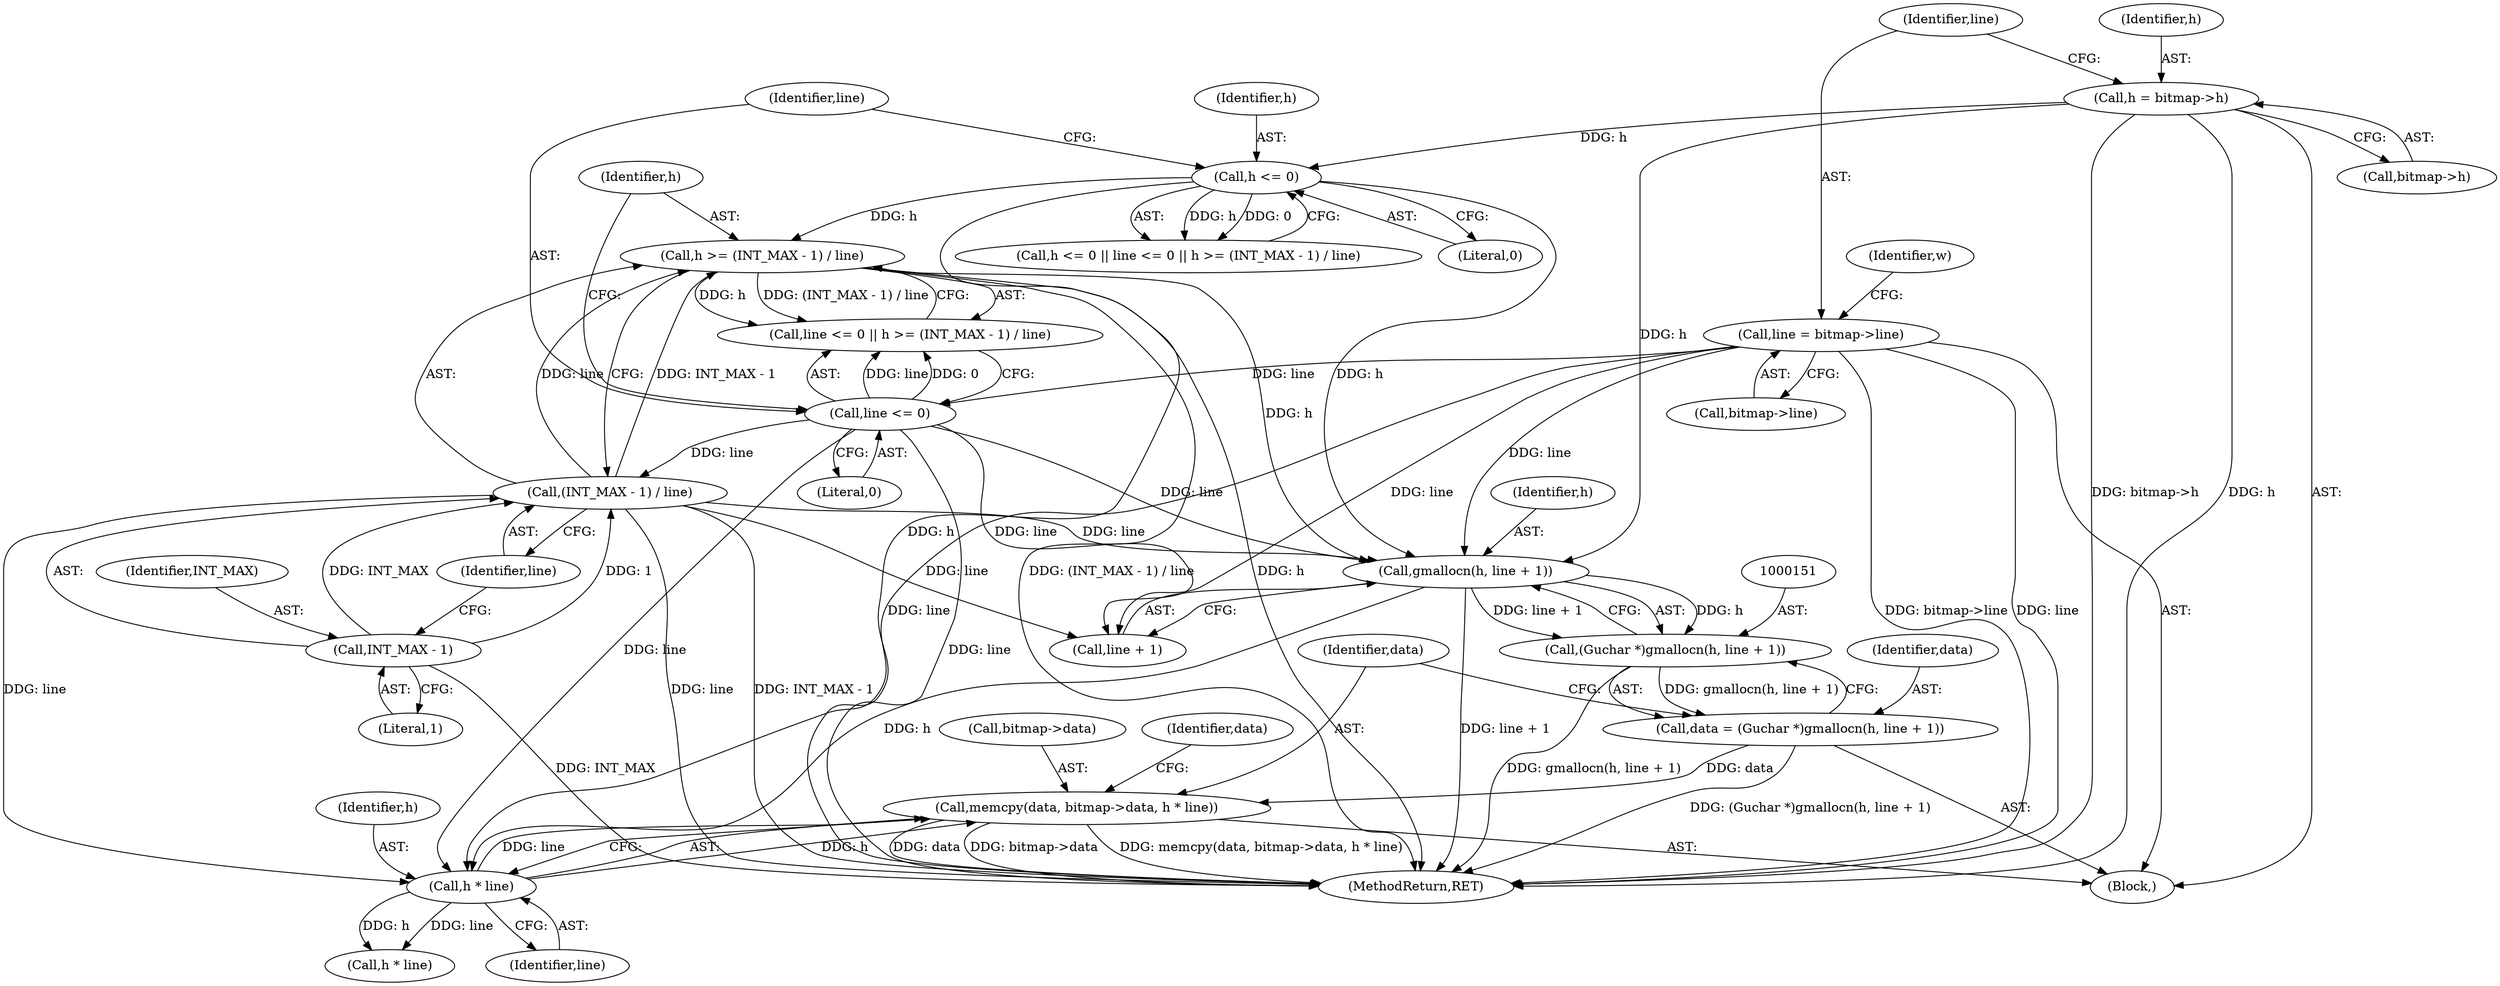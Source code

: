 digraph "0_poppler_7b2d314a61fd0e12f47c62996cb49ec0d1ba747a_9@API" {
"1000157" [label="(Call,memcpy(data, bitmap->data, h * line))"];
"1000148" [label="(Call,data = (Guchar *)gmallocn(h, line + 1))"];
"1000150" [label="(Call,(Guchar *)gmallocn(h, line + 1))"];
"1000152" [label="(Call,gmallocn(h, line + 1))"];
"1000125" [label="(Call,h <= 0)"];
"1000109" [label="(Call,h = bitmap->h)"];
"1000132" [label="(Call,h >= (INT_MAX - 1) / line)"];
"1000134" [label="(Call,(INT_MAX - 1) / line)"];
"1000135" [label="(Call,INT_MAX - 1)"];
"1000129" [label="(Call,line <= 0)"];
"1000114" [label="(Call,line = bitmap->line)"];
"1000162" [label="(Call,h * line)"];
"1000133" [label="(Identifier,h)"];
"1000116" [label="(Call,bitmap->line)"];
"1000124" [label="(Call,h <= 0 || line <= 0 || h >= (INT_MAX - 1) / line)"];
"1000114" [label="(Call,line = bitmap->line)"];
"1000128" [label="(Call,line <= 0 || h >= (INT_MAX - 1) / line)"];
"1000137" [label="(Literal,1)"];
"1000168" [label="(Call,h * line)"];
"1000150" [label="(Call,(Guchar *)gmallocn(h, line + 1))"];
"1000134" [label="(Call,(INT_MAX - 1) / line)"];
"1000152" [label="(Call,gmallocn(h, line + 1))"];
"1000125" [label="(Call,h <= 0)"];
"1000115" [label="(Identifier,line)"];
"1000164" [label="(Identifier,line)"];
"1000159" [label="(Call,bitmap->data)"];
"1000110" [label="(Identifier,h)"];
"1000162" [label="(Call,h * line)"];
"1000129" [label="(Call,line <= 0)"];
"1000138" [label="(Identifier,line)"];
"1000157" [label="(Call,memcpy(data, bitmap->data, h * line))"];
"1000127" [label="(Literal,0)"];
"1000126" [label="(Identifier,h)"];
"1000130" [label="(Identifier,line)"];
"1000135" [label="(Call,INT_MAX - 1)"];
"1000103" [label="(Block,)"];
"1000111" [label="(Call,bitmap->h)"];
"1000158" [label="(Identifier,data)"];
"1000148" [label="(Call,data = (Guchar *)gmallocn(h, line + 1))"];
"1000149" [label="(Identifier,data)"];
"1000153" [label="(Identifier,h)"];
"1000163" [label="(Identifier,h)"];
"1000109" [label="(Call,h = bitmap->h)"];
"1000132" [label="(Call,h >= (INT_MAX - 1) / line)"];
"1000154" [label="(Call,line + 1)"];
"1000122" [label="(Identifier,w)"];
"1000172" [label="(MethodReturn,RET)"];
"1000131" [label="(Literal,0)"];
"1000167" [label="(Identifier,data)"];
"1000136" [label="(Identifier,INT_MAX)"];
"1000157" -> "1000103"  [label="AST: "];
"1000157" -> "1000162"  [label="CFG: "];
"1000158" -> "1000157"  [label="AST: "];
"1000159" -> "1000157"  [label="AST: "];
"1000162" -> "1000157"  [label="AST: "];
"1000167" -> "1000157"  [label="CFG: "];
"1000157" -> "1000172"  [label="DDG: bitmap->data"];
"1000157" -> "1000172"  [label="DDG: memcpy(data, bitmap->data, h * line)"];
"1000157" -> "1000172"  [label="DDG: data"];
"1000148" -> "1000157"  [label="DDG: data"];
"1000162" -> "1000157"  [label="DDG: h"];
"1000162" -> "1000157"  [label="DDG: line"];
"1000148" -> "1000103"  [label="AST: "];
"1000148" -> "1000150"  [label="CFG: "];
"1000149" -> "1000148"  [label="AST: "];
"1000150" -> "1000148"  [label="AST: "];
"1000158" -> "1000148"  [label="CFG: "];
"1000148" -> "1000172"  [label="DDG: (Guchar *)gmallocn(h, line + 1)"];
"1000150" -> "1000148"  [label="DDG: gmallocn(h, line + 1)"];
"1000150" -> "1000152"  [label="CFG: "];
"1000151" -> "1000150"  [label="AST: "];
"1000152" -> "1000150"  [label="AST: "];
"1000150" -> "1000172"  [label="DDG: gmallocn(h, line + 1)"];
"1000152" -> "1000150"  [label="DDG: h"];
"1000152" -> "1000150"  [label="DDG: line + 1"];
"1000152" -> "1000154"  [label="CFG: "];
"1000153" -> "1000152"  [label="AST: "];
"1000154" -> "1000152"  [label="AST: "];
"1000152" -> "1000172"  [label="DDG: line + 1"];
"1000125" -> "1000152"  [label="DDG: h"];
"1000132" -> "1000152"  [label="DDG: h"];
"1000109" -> "1000152"  [label="DDG: h"];
"1000129" -> "1000152"  [label="DDG: line"];
"1000114" -> "1000152"  [label="DDG: line"];
"1000134" -> "1000152"  [label="DDG: line"];
"1000152" -> "1000162"  [label="DDG: h"];
"1000125" -> "1000124"  [label="AST: "];
"1000125" -> "1000127"  [label="CFG: "];
"1000126" -> "1000125"  [label="AST: "];
"1000127" -> "1000125"  [label="AST: "];
"1000130" -> "1000125"  [label="CFG: "];
"1000124" -> "1000125"  [label="CFG: "];
"1000125" -> "1000172"  [label="DDG: h"];
"1000125" -> "1000124"  [label="DDG: h"];
"1000125" -> "1000124"  [label="DDG: 0"];
"1000109" -> "1000125"  [label="DDG: h"];
"1000125" -> "1000132"  [label="DDG: h"];
"1000109" -> "1000103"  [label="AST: "];
"1000109" -> "1000111"  [label="CFG: "];
"1000110" -> "1000109"  [label="AST: "];
"1000111" -> "1000109"  [label="AST: "];
"1000115" -> "1000109"  [label="CFG: "];
"1000109" -> "1000172"  [label="DDG: h"];
"1000109" -> "1000172"  [label="DDG: bitmap->h"];
"1000132" -> "1000128"  [label="AST: "];
"1000132" -> "1000134"  [label="CFG: "];
"1000133" -> "1000132"  [label="AST: "];
"1000134" -> "1000132"  [label="AST: "];
"1000128" -> "1000132"  [label="CFG: "];
"1000132" -> "1000172"  [label="DDG: (INT_MAX - 1) / line"];
"1000132" -> "1000172"  [label="DDG: h"];
"1000132" -> "1000128"  [label="DDG: h"];
"1000132" -> "1000128"  [label="DDG: (INT_MAX - 1) / line"];
"1000134" -> "1000132"  [label="DDG: INT_MAX - 1"];
"1000134" -> "1000132"  [label="DDG: line"];
"1000134" -> "1000138"  [label="CFG: "];
"1000135" -> "1000134"  [label="AST: "];
"1000138" -> "1000134"  [label="AST: "];
"1000134" -> "1000172"  [label="DDG: INT_MAX - 1"];
"1000134" -> "1000172"  [label="DDG: line"];
"1000135" -> "1000134"  [label="DDG: INT_MAX"];
"1000135" -> "1000134"  [label="DDG: 1"];
"1000129" -> "1000134"  [label="DDG: line"];
"1000134" -> "1000154"  [label="DDG: line"];
"1000134" -> "1000162"  [label="DDG: line"];
"1000135" -> "1000137"  [label="CFG: "];
"1000136" -> "1000135"  [label="AST: "];
"1000137" -> "1000135"  [label="AST: "];
"1000138" -> "1000135"  [label="CFG: "];
"1000135" -> "1000172"  [label="DDG: INT_MAX"];
"1000129" -> "1000128"  [label="AST: "];
"1000129" -> "1000131"  [label="CFG: "];
"1000130" -> "1000129"  [label="AST: "];
"1000131" -> "1000129"  [label="AST: "];
"1000133" -> "1000129"  [label="CFG: "];
"1000128" -> "1000129"  [label="CFG: "];
"1000129" -> "1000172"  [label="DDG: line"];
"1000129" -> "1000128"  [label="DDG: line"];
"1000129" -> "1000128"  [label="DDG: 0"];
"1000114" -> "1000129"  [label="DDG: line"];
"1000129" -> "1000154"  [label="DDG: line"];
"1000129" -> "1000162"  [label="DDG: line"];
"1000114" -> "1000103"  [label="AST: "];
"1000114" -> "1000116"  [label="CFG: "];
"1000115" -> "1000114"  [label="AST: "];
"1000116" -> "1000114"  [label="AST: "];
"1000122" -> "1000114"  [label="CFG: "];
"1000114" -> "1000172"  [label="DDG: line"];
"1000114" -> "1000172"  [label="DDG: bitmap->line"];
"1000114" -> "1000154"  [label="DDG: line"];
"1000114" -> "1000162"  [label="DDG: line"];
"1000162" -> "1000164"  [label="CFG: "];
"1000163" -> "1000162"  [label="AST: "];
"1000164" -> "1000162"  [label="AST: "];
"1000162" -> "1000168"  [label="DDG: h"];
"1000162" -> "1000168"  [label="DDG: line"];
}
